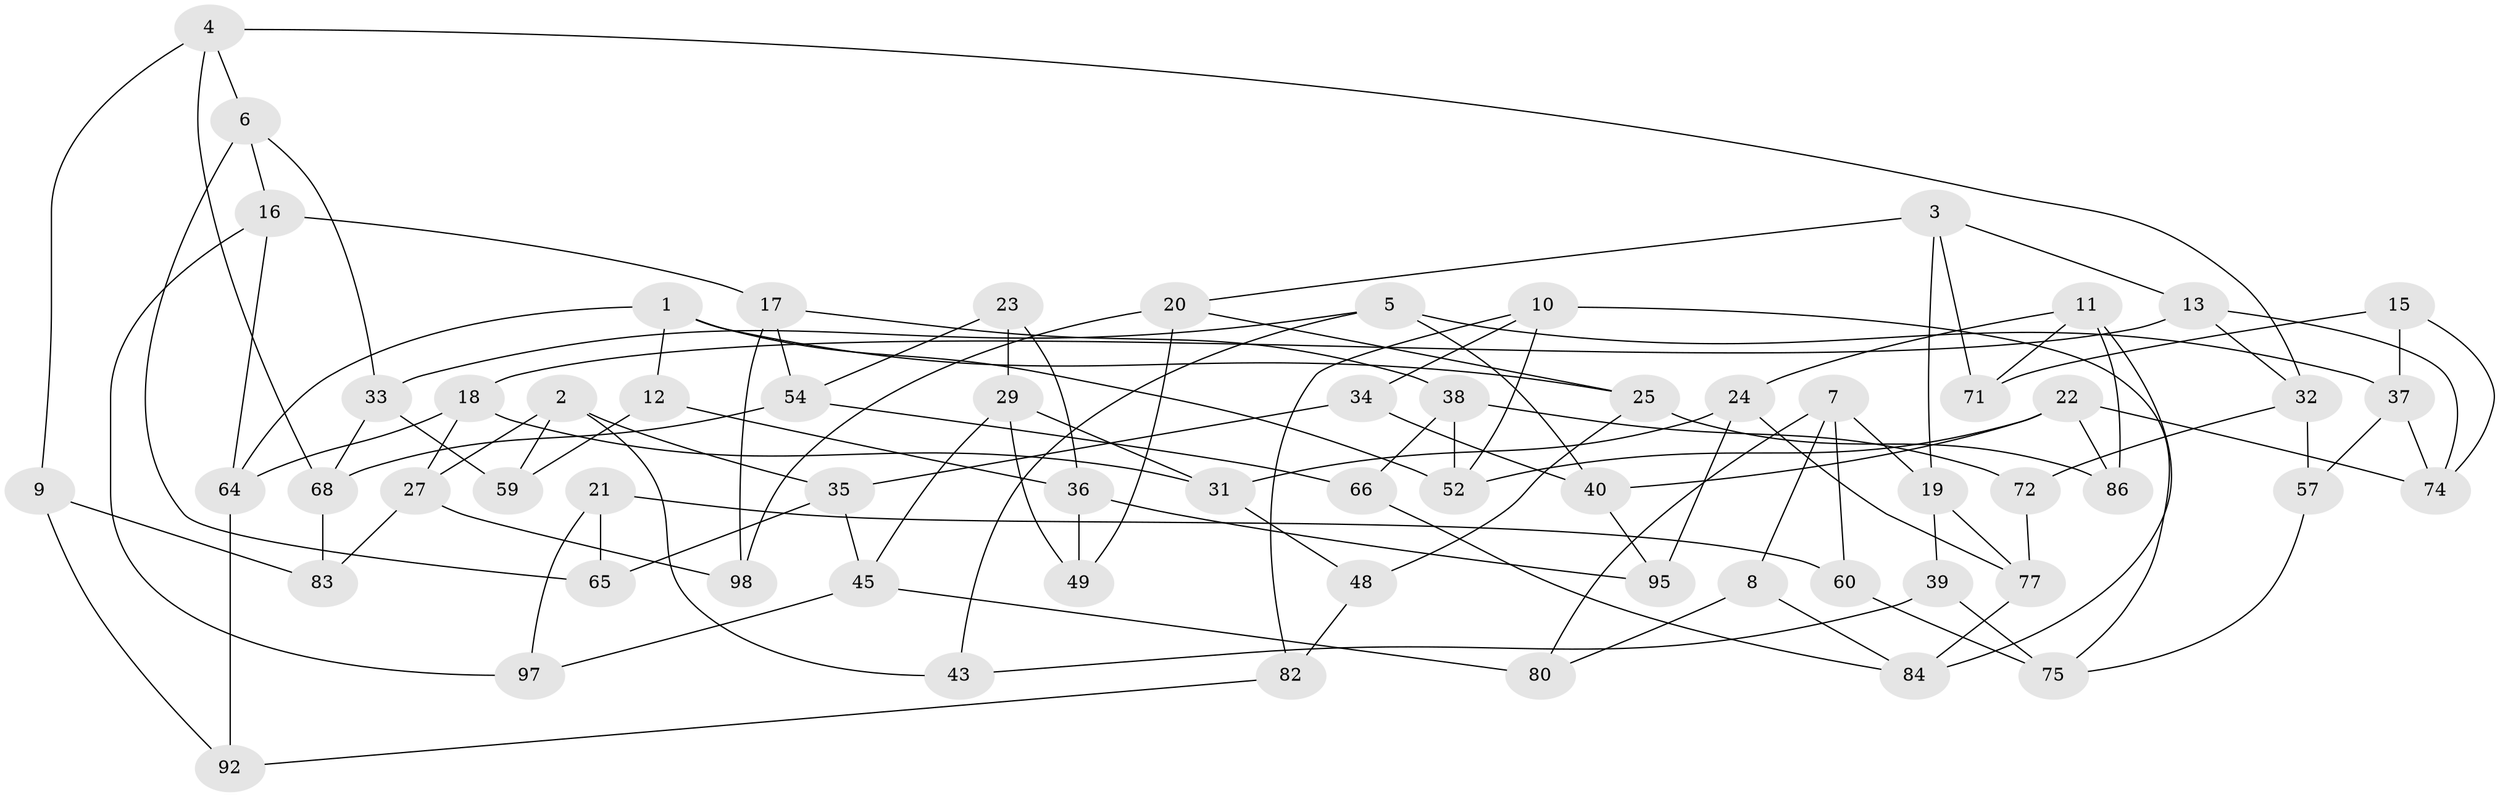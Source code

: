 // original degree distribution, {3: 1.0}
// Generated by graph-tools (version 1.1) at 2025/39/02/21/25 10:39:00]
// undirected, 63 vertices, 113 edges
graph export_dot {
graph [start="1"]
  node [color=gray90,style=filled];
  1 [super="+55"];
  2 [super="+73"];
  3 [super="+100"];
  4 [super="+14"];
  5 [super="+41"];
  6 [super="+53"];
  7 [super="+26"];
  8;
  9;
  10 [super="+61"];
  11 [super="+94"];
  12;
  13 [super="+69"];
  15;
  16 [super="+28"];
  17 [super="+90"];
  18 [super="+67"];
  19 [super="+47"];
  20 [super="+63"];
  21;
  22 [super="+42"];
  23;
  24 [super="+88"];
  25 [super="+50"];
  27 [super="+89"];
  29 [super="+30"];
  31 [super="+81"];
  32 [super="+46"];
  33 [super="+51"];
  34;
  35 [super="+56"];
  36 [super="+44"];
  37 [super="+87"];
  38 [super="+76"];
  39;
  40 [super="+58"];
  43;
  45 [super="+99"];
  48;
  49;
  52 [super="+79"];
  54 [super="+62"];
  57;
  59;
  60;
  64 [super="+93"];
  65;
  66;
  68 [super="+70"];
  71;
  72;
  74 [super="+78"];
  75 [super="+91"];
  77 [super="+85"];
  80;
  82;
  83;
  84 [super="+96"];
  86;
  92;
  95;
  97;
  98;
  1 -- 25;
  1 -- 12;
  1 -- 64;
  1 -- 52;
  2 -- 43;
  2 -- 35;
  2 -- 27;
  2 -- 59;
  3 -- 71;
  3 -- 20;
  3 -- 13;
  3 -- 19;
  4 -- 9;
  4 -- 6;
  4 -- 32;
  4 -- 68;
  5 -- 33;
  5 -- 43;
  5 -- 40;
  5 -- 37;
  6 -- 16;
  6 -- 65;
  6 -- 33;
  7 -- 80;
  7 -- 60;
  7 -- 8;
  7 -- 19;
  8 -- 80;
  8 -- 84;
  9 -- 83;
  9 -- 92;
  10 -- 82;
  10 -- 75;
  10 -- 34;
  10 -- 52;
  11 -- 86;
  11 -- 24;
  11 -- 84;
  11 -- 71;
  12 -- 59;
  12 -- 36;
  13 -- 32;
  13 -- 18;
  13 -- 74;
  15 -- 71;
  15 -- 74;
  15 -- 37;
  16 -- 64;
  16 -- 17;
  16 -- 97;
  17 -- 98;
  17 -- 54;
  17 -- 38;
  18 -- 64;
  18 -- 31;
  18 -- 27;
  19 -- 39;
  19 -- 77;
  20 -- 49;
  20 -- 25;
  20 -- 98;
  21 -- 65;
  21 -- 97;
  21 -- 60;
  22 -- 74;
  22 -- 40;
  22 -- 86;
  22 -- 52;
  23 -- 36;
  23 -- 54;
  23 -- 29;
  24 -- 77;
  24 -- 95;
  24 -- 31;
  25 -- 48;
  25 -- 86;
  27 -- 83;
  27 -- 98;
  29 -- 45;
  29 -- 31;
  29 -- 49;
  31 -- 48;
  32 -- 57;
  32 -- 72;
  33 -- 59;
  33 -- 68;
  34 -- 35;
  34 -- 40;
  35 -- 65;
  35 -- 45;
  36 -- 49;
  36 -- 95;
  37 -- 57;
  37 -- 74;
  38 -- 66;
  38 -- 72;
  38 -- 52;
  39 -- 43;
  39 -- 75;
  40 -- 95;
  45 -- 97;
  45 -- 80;
  48 -- 82;
  54 -- 66;
  54 -- 68;
  57 -- 75;
  60 -- 75;
  64 -- 92;
  66 -- 84;
  68 -- 83;
  72 -- 77;
  77 -- 84;
  82 -- 92;
}
